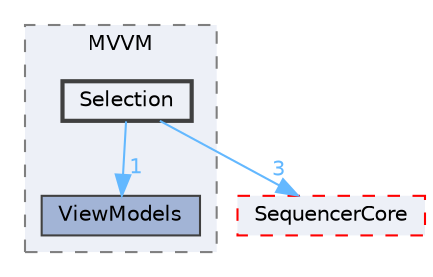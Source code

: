 digraph "Selection"
{
 // INTERACTIVE_SVG=YES
 // LATEX_PDF_SIZE
  bgcolor="transparent";
  edge [fontname=Helvetica,fontsize=10,labelfontname=Helvetica,labelfontsize=10];
  node [fontname=Helvetica,fontsize=10,shape=box,height=0.2,width=0.4];
  compound=true
  subgraph clusterdir_e4995788e921ec1f21a118d69aa5ee03 {
    graph [ bgcolor="#edf0f7", pencolor="grey50", label="MVVM", fontname=Helvetica,fontsize=10 style="filled,dashed", URL="dir_e4995788e921ec1f21a118d69aa5ee03.html",tooltip=""]
  dir_75eb7057e32e9cc0cdfb8b789934a7a6 [label="ViewModels", fillcolor="#a2b4d6", color="grey25", style="filled", URL="dir_75eb7057e32e9cc0cdfb8b789934a7a6.html",tooltip=""];
  dir_ee91588c5c67467dea404b34683e5518 [label="Selection", fillcolor="#edf0f7", color="grey25", style="filled,bold", URL="dir_ee91588c5c67467dea404b34683e5518.html",tooltip=""];
  }
  dir_686cc12b416cf73f5edcbcb3f53c90c9 [label="SequencerCore", fillcolor="#edf0f7", color="red", style="filled,dashed", URL="dir_686cc12b416cf73f5edcbcb3f53c90c9.html",tooltip=""];
  dir_ee91588c5c67467dea404b34683e5518->dir_686cc12b416cf73f5edcbcb3f53c90c9 [headlabel="3", labeldistance=1.5 headhref="dir_001004_001015.html" href="dir_001004_001015.html" color="steelblue1" fontcolor="steelblue1"];
  dir_ee91588c5c67467dea404b34683e5518->dir_75eb7057e32e9cc0cdfb8b789934a7a6 [headlabel="1", labeldistance=1.5 headhref="dir_001004_001252.html" href="dir_001004_001252.html" color="steelblue1" fontcolor="steelblue1"];
}
